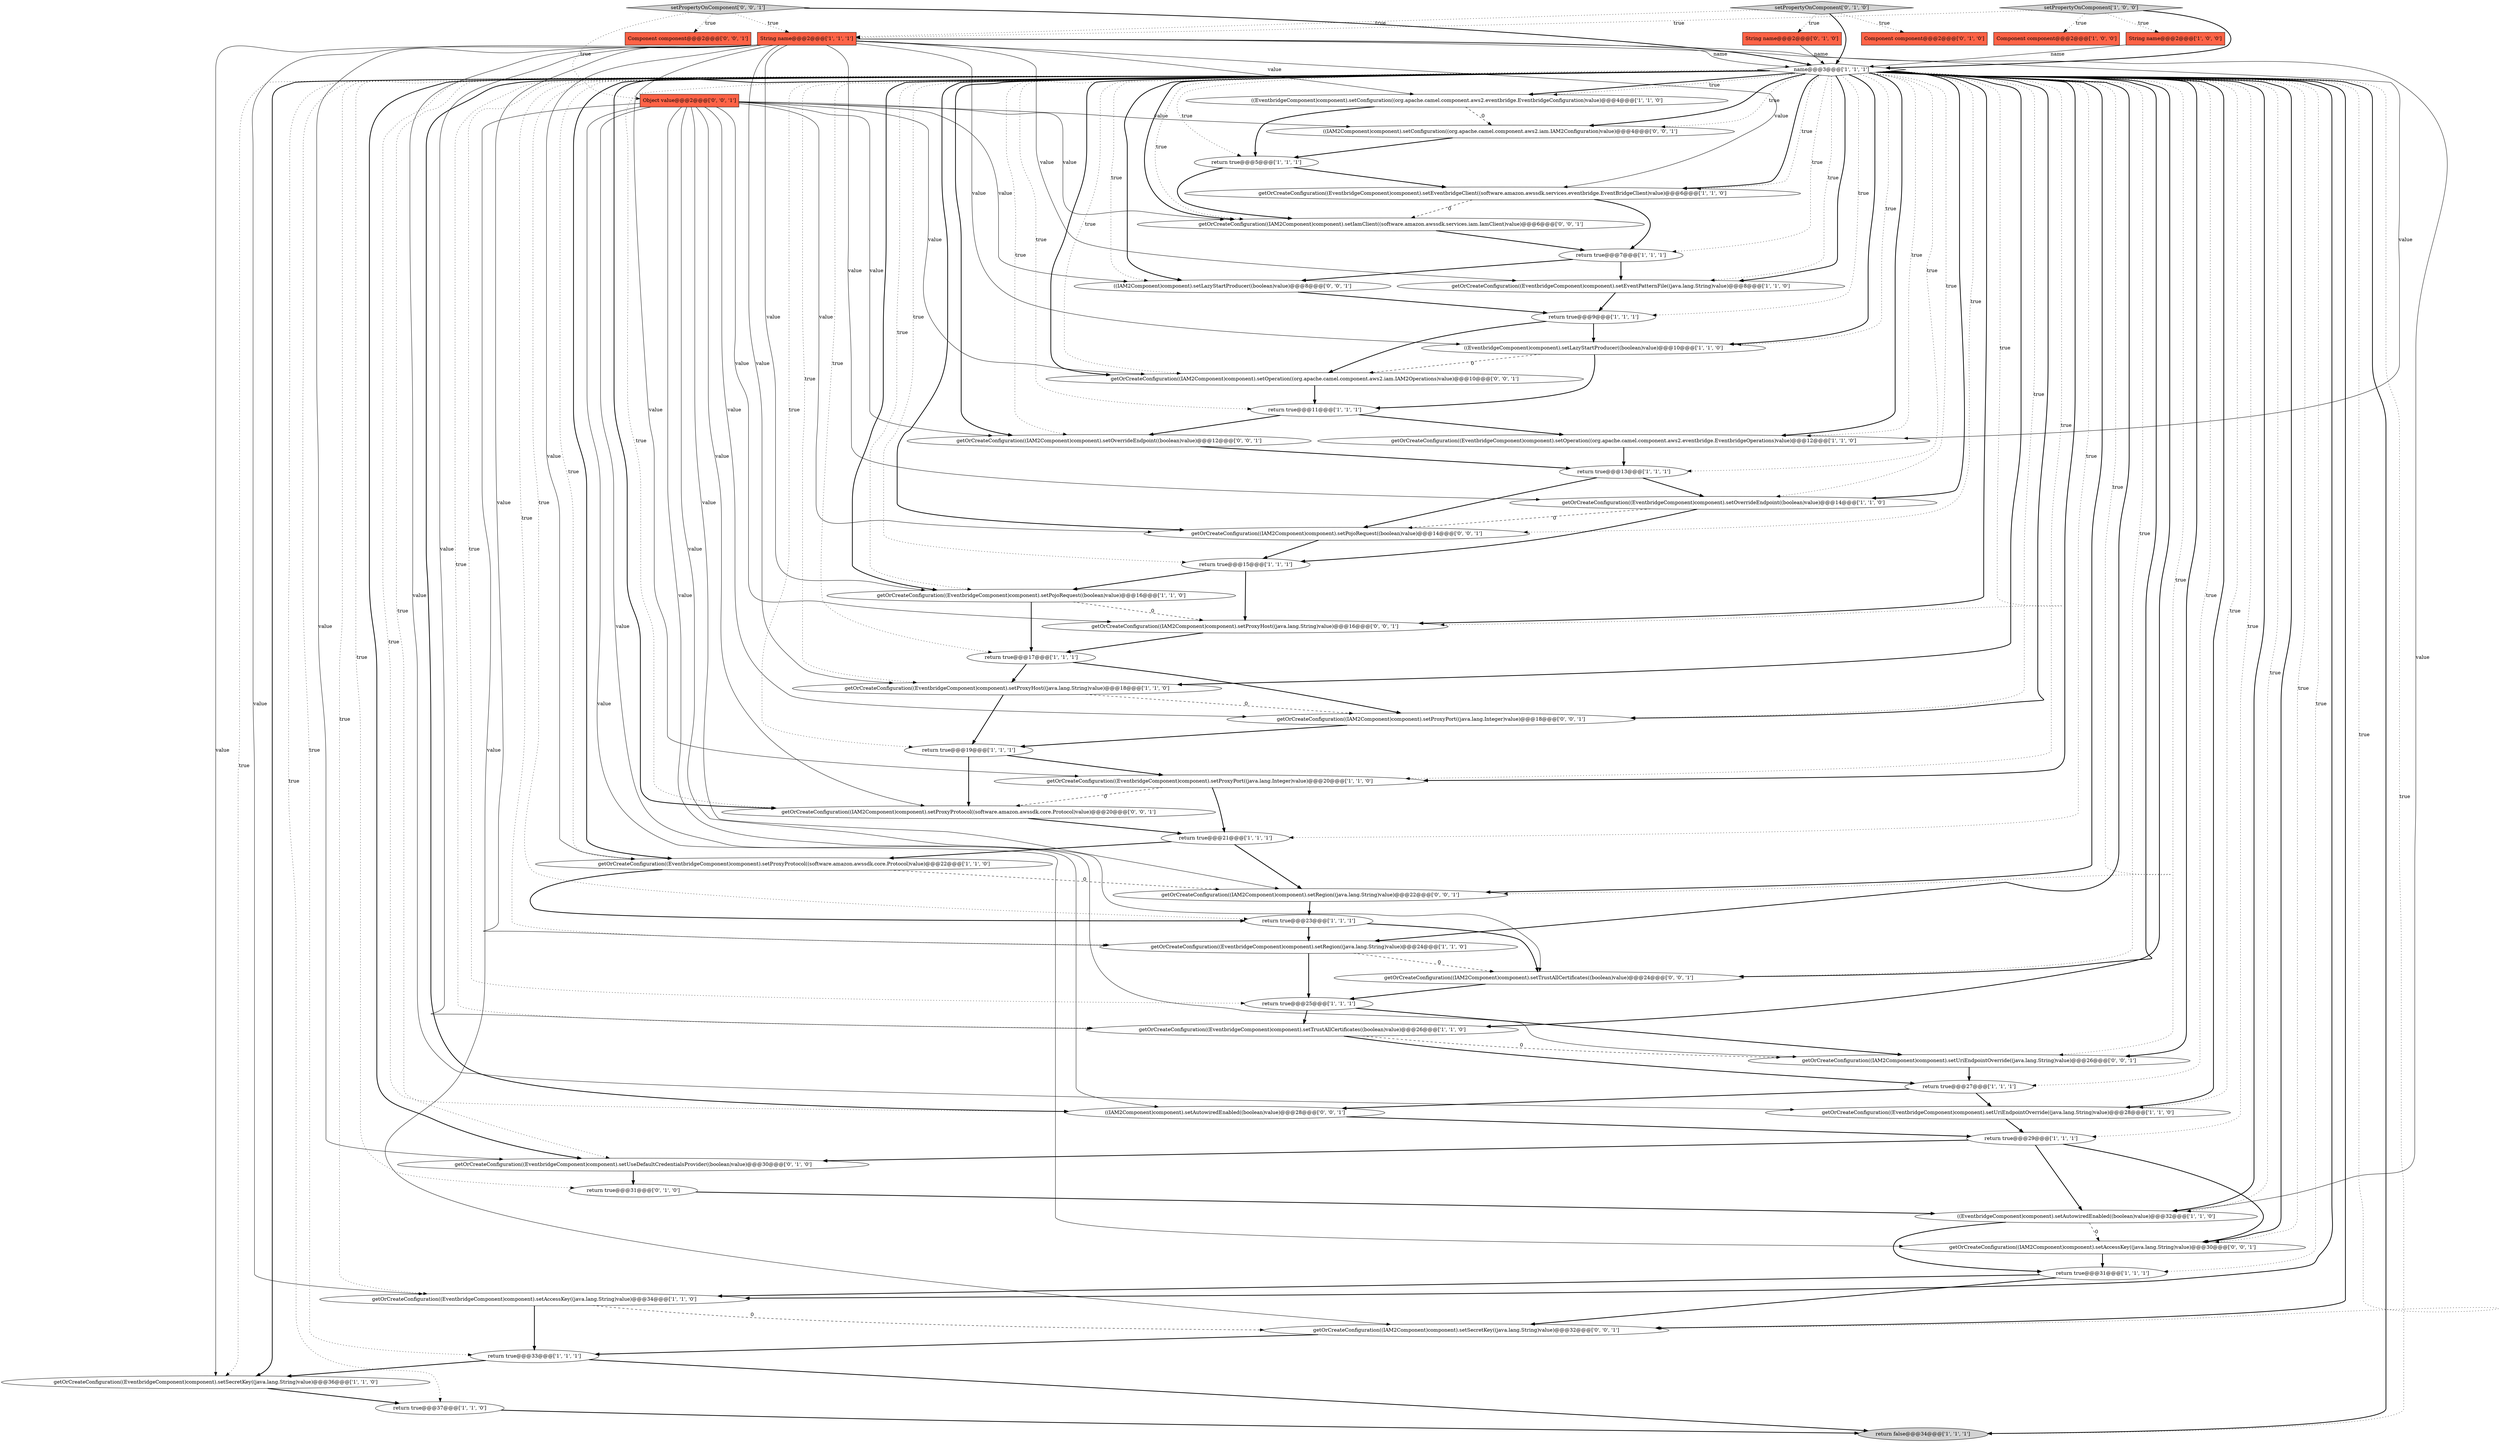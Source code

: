 digraph {
0 [style = filled, label = "return true@@@19@@@['1', '1', '1']", fillcolor = white, shape = ellipse image = "AAA0AAABBB1BBB"];
52 [style = filled, label = "((IAM2Component)component).setConfiguration((org.apache.camel.component.aws2.iam.IAM2Configuration)value)@@@4@@@['0', '0', '1']", fillcolor = white, shape = ellipse image = "AAA0AAABBB3BBB"];
51 [style = filled, label = "getOrCreateConfiguration((IAM2Component)component).setIamClient((software.amazon.awssdk.services.iam.IamClient)value)@@@6@@@['0', '0', '1']", fillcolor = white, shape = ellipse image = "AAA0AAABBB3BBB"];
54 [style = filled, label = "Object value@@@2@@@['0', '0', '1']", fillcolor = tomato, shape = box image = "AAA0AAABBB3BBB"];
43 [style = filled, label = "getOrCreateConfiguration((IAM2Component)component).setRegion((java.lang.String)value)@@@22@@@['0', '0', '1']", fillcolor = white, shape = ellipse image = "AAA0AAABBB3BBB"];
7 [style = filled, label = "setPropertyOnComponent['1', '0', '0']", fillcolor = lightgray, shape = diamond image = "AAA0AAABBB1BBB"];
16 [style = filled, label = "((EventbridgeComponent)component).setAutowiredEnabled((boolean)value)@@@32@@@['1', '1', '0']", fillcolor = white, shape = ellipse image = "AAA0AAABBB1BBB"];
46 [style = filled, label = "getOrCreateConfiguration((IAM2Component)component).setProxyProtocol((software.amazon.awssdk.core.Protocol)value)@@@20@@@['0', '0', '1']", fillcolor = white, shape = ellipse image = "AAA0AAABBB3BBB"];
10 [style = filled, label = "return true@@@15@@@['1', '1', '1']", fillcolor = white, shape = ellipse image = "AAA0AAABBB1BBB"];
39 [style = filled, label = "getOrCreateConfiguration((EventbridgeComponent)component).setUseDefaultCredentialsProvider((boolean)value)@@@30@@@['0', '1', '0']", fillcolor = white, shape = ellipse image = "AAA1AAABBB2BBB"];
19 [style = filled, label = "return true@@@17@@@['1', '1', '1']", fillcolor = white, shape = ellipse image = "AAA0AAABBB1BBB"];
12 [style = filled, label = "getOrCreateConfiguration((EventbridgeComponent)component).setPojoRequest((boolean)value)@@@16@@@['1', '1', '0']", fillcolor = white, shape = ellipse image = "AAA0AAABBB1BBB"];
26 [style = filled, label = "getOrCreateConfiguration((EventbridgeComponent)component).setTrustAllCertificates((boolean)value)@@@26@@@['1', '1', '0']", fillcolor = white, shape = ellipse image = "AAA0AAABBB1BBB"];
53 [style = filled, label = "getOrCreateConfiguration((IAM2Component)component).setAccessKey((java.lang.String)value)@@@30@@@['0', '0', '1']", fillcolor = white, shape = ellipse image = "AAA0AAABBB3BBB"];
15 [style = filled, label = "getOrCreateConfiguration((EventbridgeComponent)component).setEventbridgeClient((software.amazon.awssdk.services.eventbridge.EventBridgeClient)value)@@@6@@@['1', '1', '0']", fillcolor = white, shape = ellipse image = "AAA0AAABBB1BBB"];
42 [style = filled, label = "Component component@@@2@@@['0', '1', '0']", fillcolor = tomato, shape = box image = "AAA0AAABBB2BBB"];
44 [style = filled, label = "getOrCreateConfiguration((IAM2Component)component).setProxyPort((java.lang.Integer)value)@@@18@@@['0', '0', '1']", fillcolor = white, shape = ellipse image = "AAA0AAABBB3BBB"];
28 [style = filled, label = "return true@@@13@@@['1', '1', '1']", fillcolor = white, shape = ellipse image = "AAA0AAABBB1BBB"];
55 [style = filled, label = "setPropertyOnComponent['0', '0', '1']", fillcolor = lightgray, shape = diamond image = "AAA0AAABBB3BBB"];
24 [style = filled, label = "return true@@@9@@@['1', '1', '1']", fillcolor = white, shape = ellipse image = "AAA0AAABBB1BBB"];
29 [style = filled, label = "getOrCreateConfiguration((EventbridgeComponent)component).setProxyHost((java.lang.String)value)@@@18@@@['1', '1', '0']", fillcolor = white, shape = ellipse image = "AAA0AAABBB1BBB"];
47 [style = filled, label = "getOrCreateConfiguration((IAM2Component)component).setSecretKey((java.lang.String)value)@@@32@@@['0', '0', '1']", fillcolor = white, shape = ellipse image = "AAA0AAABBB3BBB"];
2 [style = filled, label = "return true@@@5@@@['1', '1', '1']", fillcolor = white, shape = ellipse image = "AAA0AAABBB1BBB"];
18 [style = filled, label = "((EventbridgeComponent)component).setLazyStartProducer((boolean)value)@@@10@@@['1', '1', '0']", fillcolor = white, shape = ellipse image = "AAA0AAABBB1BBB"];
34 [style = filled, label = "return true@@@37@@@['1', '1', '0']", fillcolor = white, shape = ellipse image = "AAA0AAABBB1BBB"];
30 [style = filled, label = "getOrCreateConfiguration((EventbridgeComponent)component).setProxyPort((java.lang.Integer)value)@@@20@@@['1', '1', '0']", fillcolor = white, shape = ellipse image = "AAA0AAABBB1BBB"];
38 [style = filled, label = "return true@@@31@@@['0', '1', '0']", fillcolor = white, shape = ellipse image = "AAA1AAABBB2BBB"];
1 [style = filled, label = "getOrCreateConfiguration((EventbridgeComponent)component).setSecretKey((java.lang.String)value)@@@36@@@['1', '1', '0']", fillcolor = white, shape = ellipse image = "AAA0AAABBB1BBB"];
40 [style = filled, label = "setPropertyOnComponent['0', '1', '0']", fillcolor = lightgray, shape = diamond image = "AAA0AAABBB2BBB"];
45 [style = filled, label = "getOrCreateConfiguration((IAM2Component)component).setOverrideEndpoint((boolean)value)@@@12@@@['0', '0', '1']", fillcolor = white, shape = ellipse image = "AAA0AAABBB3BBB"];
56 [style = filled, label = "getOrCreateConfiguration((IAM2Component)component).setPojoRequest((boolean)value)@@@14@@@['0', '0', '1']", fillcolor = white, shape = ellipse image = "AAA0AAABBB3BBB"];
13 [style = filled, label = "String name@@@2@@@['1', '0', '0']", fillcolor = tomato, shape = box image = "AAA0AAABBB1BBB"];
27 [style = filled, label = "return false@@@34@@@['1', '1', '1']", fillcolor = lightgray, shape = ellipse image = "AAA0AAABBB1BBB"];
50 [style = filled, label = "getOrCreateConfiguration((IAM2Component)component).setOperation((org.apache.camel.component.aws2.iam.IAM2Operations)value)@@@10@@@['0', '0', '1']", fillcolor = white, shape = ellipse image = "AAA0AAABBB3BBB"];
23 [style = filled, label = "return true@@@23@@@['1', '1', '1']", fillcolor = white, shape = ellipse image = "AAA0AAABBB1BBB"];
9 [style = filled, label = "getOrCreateConfiguration((EventbridgeComponent)component).setAccessKey((java.lang.String)value)@@@34@@@['1', '1', '0']", fillcolor = white, shape = ellipse image = "AAA0AAABBB1BBB"];
31 [style = filled, label = "getOrCreateConfiguration((EventbridgeComponent)component).setEventPatternFile((java.lang.String)value)@@@8@@@['1', '1', '0']", fillcolor = white, shape = ellipse image = "AAA0AAABBB1BBB"];
33 [style = filled, label = "return true@@@11@@@['1', '1', '1']", fillcolor = white, shape = ellipse image = "AAA0AAABBB1BBB"];
21 [style = filled, label = "getOrCreateConfiguration((EventbridgeComponent)component).setOperation((org.apache.camel.component.aws2.eventbridge.EventbridgeOperations)value)@@@12@@@['1', '1', '0']", fillcolor = white, shape = ellipse image = "AAA0AAABBB1BBB"];
32 [style = filled, label = "return true@@@21@@@['1', '1', '1']", fillcolor = white, shape = ellipse image = "AAA0AAABBB1BBB"];
41 [style = filled, label = "String name@@@2@@@['0', '1', '0']", fillcolor = tomato, shape = box image = "AAA0AAABBB2BBB"];
49 [style = filled, label = "Component component@@@2@@@['0', '0', '1']", fillcolor = tomato, shape = box image = "AAA0AAABBB3BBB"];
59 [style = filled, label = "((IAM2Component)component).setAutowiredEnabled((boolean)value)@@@28@@@['0', '0', '1']", fillcolor = white, shape = ellipse image = "AAA0AAABBB3BBB"];
20 [style = filled, label = "return true@@@31@@@['1', '1', '1']", fillcolor = white, shape = ellipse image = "AAA0AAABBB1BBB"];
57 [style = filled, label = "getOrCreateConfiguration((IAM2Component)component).setUriEndpointOverride((java.lang.String)value)@@@26@@@['0', '0', '1']", fillcolor = white, shape = ellipse image = "AAA0AAABBB3BBB"];
17 [style = filled, label = "getOrCreateConfiguration((EventbridgeComponent)component).setUriEndpointOverride((java.lang.String)value)@@@28@@@['1', '1', '0']", fillcolor = white, shape = ellipse image = "AAA0AAABBB1BBB"];
6 [style = filled, label = "return true@@@27@@@['1', '1', '1']", fillcolor = white, shape = ellipse image = "AAA0AAABBB1BBB"];
8 [style = filled, label = "Component component@@@2@@@['1', '0', '0']", fillcolor = tomato, shape = box image = "AAA0AAABBB1BBB"];
60 [style = filled, label = "((IAM2Component)component).setLazyStartProducer((boolean)value)@@@8@@@['0', '0', '1']", fillcolor = white, shape = ellipse image = "AAA0AAABBB3BBB"];
14 [style = filled, label = "((EventbridgeComponent)component).setConfiguration((org.apache.camel.component.aws2.eventbridge.EventbridgeConfiguration)value)@@@4@@@['1', '1', '0']", fillcolor = white, shape = ellipse image = "AAA0AAABBB1BBB"];
36 [style = filled, label = "name@@@3@@@['1', '1', '1']", fillcolor = white, shape = diamond image = "AAA0AAABBB1BBB"];
22 [style = filled, label = "return true@@@33@@@['1', '1', '1']", fillcolor = white, shape = ellipse image = "AAA0AAABBB1BBB"];
37 [style = filled, label = "getOrCreateConfiguration((EventbridgeComponent)component).setRegion((java.lang.String)value)@@@24@@@['1', '1', '0']", fillcolor = white, shape = ellipse image = "AAA0AAABBB1BBB"];
48 [style = filled, label = "getOrCreateConfiguration((IAM2Component)component).setProxyHost((java.lang.String)value)@@@16@@@['0', '0', '1']", fillcolor = white, shape = ellipse image = "AAA0AAABBB3BBB"];
5 [style = filled, label = "getOrCreateConfiguration((EventbridgeComponent)component).setProxyProtocol((software.amazon.awssdk.core.Protocol)value)@@@22@@@['1', '1', '0']", fillcolor = white, shape = ellipse image = "AAA0AAABBB1BBB"];
58 [style = filled, label = "getOrCreateConfiguration((IAM2Component)component).setTrustAllCertificates((boolean)value)@@@24@@@['0', '0', '1']", fillcolor = white, shape = ellipse image = "AAA0AAABBB3BBB"];
11 [style = filled, label = "return true@@@25@@@['1', '1', '1']", fillcolor = white, shape = ellipse image = "AAA0AAABBB1BBB"];
3 [style = filled, label = "getOrCreateConfiguration((EventbridgeComponent)component).setOverrideEndpoint((boolean)value)@@@14@@@['1', '1', '0']", fillcolor = white, shape = ellipse image = "AAA0AAABBB1BBB"];
4 [style = filled, label = "return true@@@7@@@['1', '1', '1']", fillcolor = white, shape = ellipse image = "AAA0AAABBB1BBB"];
25 [style = filled, label = "String name@@@2@@@['1', '1', '1']", fillcolor = tomato, shape = box image = "AAA0AAABBB1BBB"];
35 [style = filled, label = "return true@@@29@@@['1', '1', '1']", fillcolor = white, shape = ellipse image = "AAA0AAABBB1BBB"];
26->57 [style = dashed, label="0"];
36->52 [style = dotted, label="true"];
28->3 [style = bold, label=""];
36->15 [style = dotted, label="true"];
3->10 [style = bold, label=""];
36->59 [style = dotted, label="true"];
15->51 [style = dashed, label="0"];
25->3 [style = solid, label="value"];
40->42 [style = dotted, label="true"];
54->51 [style = solid, label="value"];
36->29 [style = dotted, label="true"];
25->26 [style = solid, label="value"];
36->11 [style = dotted, label="true"];
36->22 [style = dotted, label="true"];
36->30 [style = bold, label=""];
5->43 [style = dashed, label="0"];
36->21 [style = dotted, label="true"];
36->56 [style = dotted, label="true"];
36->4 [style = dotted, label="true"];
20->47 [style = bold, label=""];
54->53 [style = solid, label="value"];
11->57 [style = bold, label=""];
36->50 [style = bold, label=""];
36->21 [style = bold, label=""];
33->21 [style = bold, label=""];
7->36 [style = bold, label=""];
54->44 [style = solid, label="value"];
36->18 [style = bold, label=""];
0->46 [style = bold, label=""];
19->29 [style = bold, label=""];
54->50 [style = solid, label="value"];
36->46 [style = bold, label=""];
28->56 [style = bold, label=""];
25->16 [style = solid, label="value"];
47->22 [style = bold, label=""];
36->47 [style = bold, label=""];
41->36 [style = solid, label="name"];
57->6 [style = bold, label=""];
36->51 [style = dotted, label="true"];
36->34 [style = dotted, label="true"];
36->12 [style = dotted, label="true"];
36->44 [style = dotted, label="true"];
36->58 [style = dotted, label="true"];
14->52 [style = dashed, label="0"];
36->17 [style = bold, label=""];
54->52 [style = solid, label="value"];
2->51 [style = bold, label=""];
25->12 [style = solid, label="value"];
36->45 [style = bold, label=""];
36->38 [style = dotted, label="true"];
36->60 [style = dotted, label="true"];
24->50 [style = bold, label=""];
36->10 [style = dotted, label="true"];
36->51 [style = bold, label=""];
36->16 [style = bold, label=""];
54->59 [style = solid, label="value"];
36->47 [style = dotted, label="true"];
36->3 [style = bold, label=""];
36->20 [style = dotted, label="true"];
36->31 [style = dotted, label="true"];
7->8 [style = dotted, label="true"];
11->26 [style = bold, label=""];
54->56 [style = solid, label="value"];
36->53 [style = bold, label=""];
7->13 [style = dotted, label="true"];
36->1 [style = dotted, label="true"];
25->9 [style = solid, label="value"];
50->33 [style = bold, label=""];
58->11 [style = bold, label=""];
40->41 [style = dotted, label="true"];
30->46 [style = dashed, label="0"];
36->26 [style = dotted, label="true"];
45->28 [style = bold, label=""];
38->16 [style = bold, label=""];
10->48 [style = bold, label=""];
4->60 [style = bold, label=""];
12->19 [style = bold, label=""];
36->33 [style = dotted, label="true"];
36->14 [style = bold, label=""];
25->5 [style = solid, label="value"];
4->31 [style = bold, label=""];
7->25 [style = dotted, label="true"];
54->46 [style = solid, label="value"];
9->47 [style = dashed, label="0"];
36->12 [style = bold, label=""];
36->60 [style = bold, label=""];
25->31 [style = solid, label="value"];
22->1 [style = bold, label=""];
51->4 [style = bold, label=""];
36->52 [style = bold, label=""];
1->34 [style = bold, label=""];
33->45 [style = bold, label=""];
43->23 [style = bold, label=""];
3->56 [style = dashed, label="0"];
25->18 [style = solid, label="value"];
36->35 [style = dotted, label="true"];
55->25 [style = dotted, label="true"];
36->57 [style = bold, label=""];
36->23 [style = dotted, label="true"];
16->53 [style = dashed, label="0"];
18->50 [style = dashed, label="0"];
54->47 [style = solid, label="value"];
36->43 [style = bold, label=""];
37->58 [style = dashed, label="0"];
36->2 [style = dotted, label="true"];
36->57 [style = dotted, label="true"];
56->10 [style = bold, label=""];
15->4 [style = bold, label=""];
6->59 [style = bold, label=""];
25->15 [style = solid, label="value"];
25->17 [style = solid, label="value"];
18->33 [style = bold, label=""];
19->44 [style = bold, label=""];
25->36 [style = solid, label="name"];
36->58 [style = bold, label=""];
44->0 [style = bold, label=""];
54->57 [style = solid, label="value"];
55->54 [style = dotted, label="true"];
12->48 [style = dashed, label="0"];
36->56 [style = bold, label=""];
36->6 [style = dotted, label="true"];
36->18 [style = dotted, label="true"];
53->20 [style = bold, label=""];
55->49 [style = dotted, label="true"];
36->39 [style = dotted, label="true"];
25->30 [style = solid, label="value"];
30->32 [style = bold, label=""];
36->19 [style = dotted, label="true"];
36->44 [style = bold, label=""];
29->44 [style = dashed, label="0"];
54->43 [style = solid, label="value"];
14->2 [style = bold, label=""];
0->30 [style = bold, label=""];
36->9 [style = dotted, label="true"];
60->24 [style = bold, label=""];
20->9 [style = bold, label=""];
23->58 [style = bold, label=""];
23->37 [style = bold, label=""];
59->35 [style = bold, label=""];
35->53 [style = bold, label=""];
36->48 [style = bold, label=""];
36->45 [style = dotted, label="true"];
54->45 [style = solid, label="value"];
36->28 [style = dotted, label="true"];
36->24 [style = dotted, label="true"];
36->5 [style = dotted, label="true"];
36->59 [style = bold, label=""];
17->35 [style = bold, label=""];
9->22 [style = bold, label=""];
36->0 [style = dotted, label="true"];
26->6 [style = bold, label=""];
32->43 [style = bold, label=""];
36->27 [style = bold, label=""];
36->3 [style = dotted, label="true"];
36->30 [style = dotted, label="true"];
36->37 [style = bold, label=""];
25->37 [style = solid, label="value"];
25->39 [style = solid, label="value"];
36->16 [style = dotted, label="true"];
36->27 [style = dotted, label="true"];
36->53 [style = dotted, label="true"];
24->18 [style = bold, label=""];
54->48 [style = solid, label="value"];
36->15 [style = bold, label=""];
36->29 [style = bold, label=""];
32->5 [style = bold, label=""];
48->19 [style = bold, label=""];
40->36 [style = bold, label=""];
36->32 [style = dotted, label="true"];
46->32 [style = bold, label=""];
39->38 [style = bold, label=""];
22->27 [style = bold, label=""];
25->1 [style = solid, label="value"];
52->2 [style = bold, label=""];
40->25 [style = dotted, label="true"];
54->58 [style = solid, label="value"];
36->5 [style = bold, label=""];
6->17 [style = bold, label=""];
35->16 [style = bold, label=""];
35->39 [style = bold, label=""];
36->17 [style = dotted, label="true"];
25->14 [style = solid, label="value"];
29->0 [style = bold, label=""];
10->12 [style = bold, label=""];
36->9 [style = bold, label=""];
36->48 [style = dotted, label="true"];
36->37 [style = dotted, label="true"];
55->36 [style = bold, label=""];
25->21 [style = solid, label="value"];
36->31 [style = bold, label=""];
5->23 [style = bold, label=""];
36->26 [style = bold, label=""];
36->1 [style = bold, label=""];
37->11 [style = bold, label=""];
13->36 [style = solid, label="name"];
25->29 [style = solid, label="value"];
36->43 [style = dotted, label="true"];
16->20 [style = bold, label=""];
54->60 [style = solid, label="value"];
31->24 [style = bold, label=""];
36->14 [style = dotted, label="true"];
36->50 [style = dotted, label="true"];
36->46 [style = dotted, label="true"];
2->15 [style = bold, label=""];
36->39 [style = bold, label=""];
21->28 [style = bold, label=""];
34->27 [style = bold, label=""];
}
